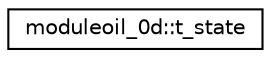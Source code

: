 digraph "Graphical Class Hierarchy"
{
 // LATEX_PDF_SIZE
  edge [fontname="Helvetica",fontsize="10",labelfontname="Helvetica",labelfontsize="10"];
  node [fontname="Helvetica",fontsize="10",shape=record];
  rankdir="LR";
  Node0 [label="moduleoil_0d::t_state",height=0.2,width=0.4,color="black", fillcolor="white", style="filled",URL="$structmoduleoil__0d_1_1t__state.html",tooltip=" "];
}

